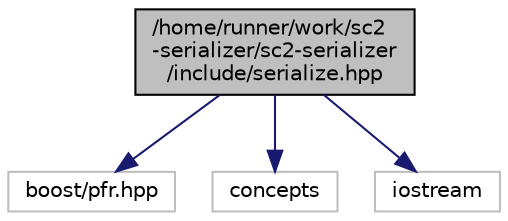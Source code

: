 digraph "/home/runner/work/sc2-serializer/sc2-serializer/include/serialize.hpp"
{
 // LATEX_PDF_SIZE
  edge [fontname="Helvetica",fontsize="10",labelfontname="Helvetica",labelfontsize="10"];
  node [fontname="Helvetica",fontsize="10",shape=record];
  Node1 [label="/home/runner/work/sc2\l-serializer/sc2-serializer\l/include/serialize.hpp",height=0.2,width=0.4,color="black", fillcolor="grey75", style="filled", fontcolor="black",tooltip="Generic Serialisation and Deserialisation Methods. A combination of C++20 Concepts and Requires claus..."];
  Node1 -> Node2 [color="midnightblue",fontsize="10",style="solid",fontname="Helvetica"];
  Node2 [label="boost/pfr.hpp",height=0.2,width=0.4,color="grey75", fillcolor="white", style="filled",tooltip=" "];
  Node1 -> Node3 [color="midnightblue",fontsize="10",style="solid",fontname="Helvetica"];
  Node3 [label="concepts",height=0.2,width=0.4,color="grey75", fillcolor="white", style="filled",tooltip=" "];
  Node1 -> Node4 [color="midnightblue",fontsize="10",style="solid",fontname="Helvetica"];
  Node4 [label="iostream",height=0.2,width=0.4,color="grey75", fillcolor="white", style="filled",tooltip=" "];
}
